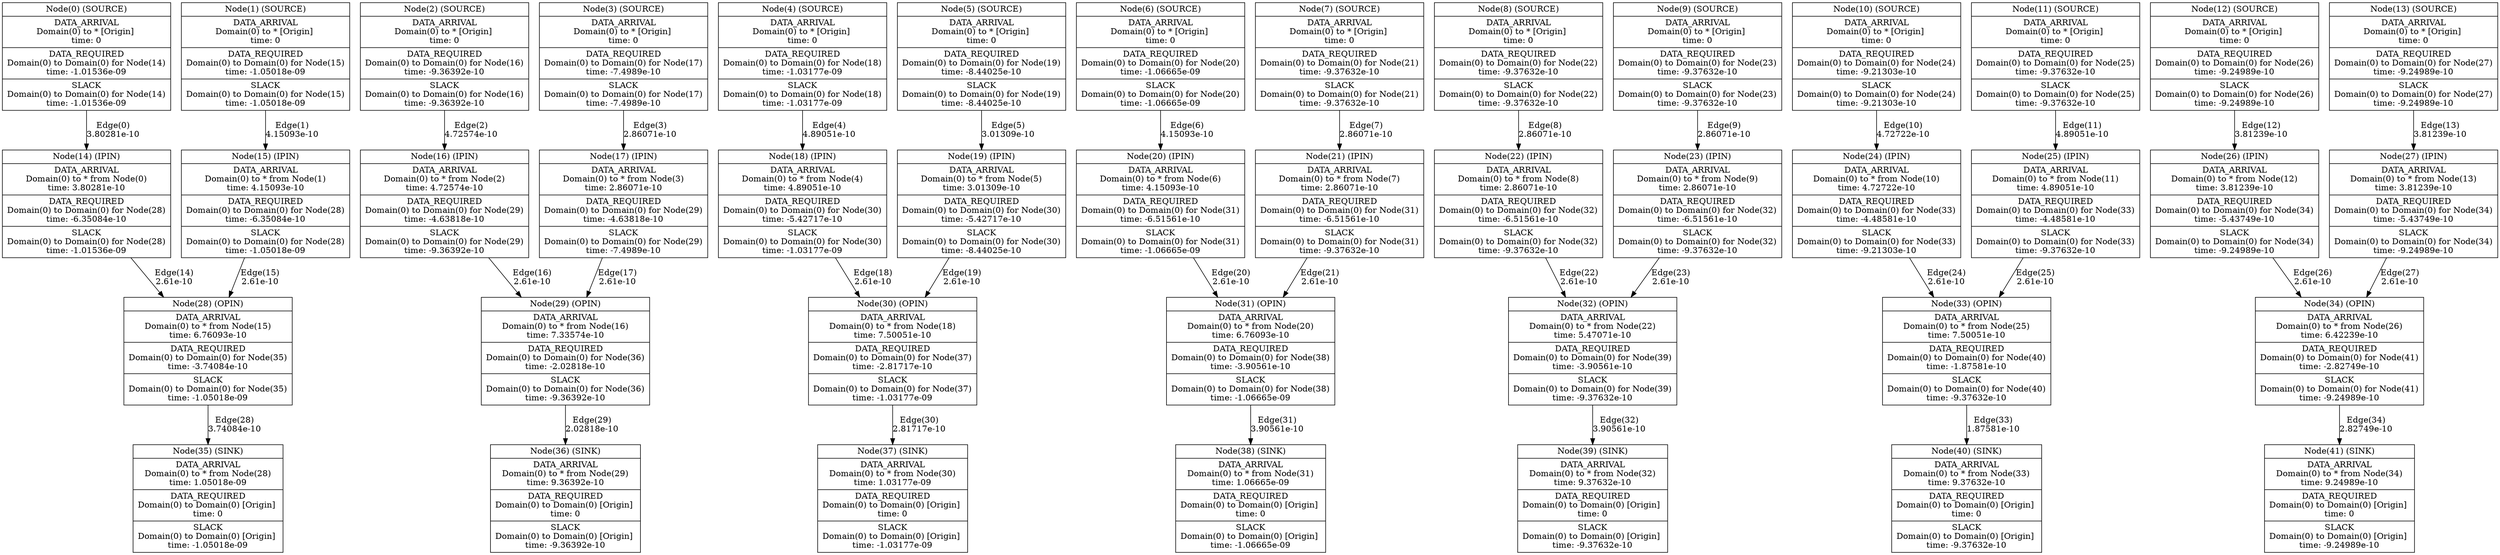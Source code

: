 digraph G {
	node[shape=record]
	node0[label="{Node(0) (SOURCE) | {DATA_ARRIVAL\nDomain(0) to * [Origin] \ntime: 0} | {DATA_REQUIRED\nDomain(0) to Domain(0) for Node(14)\ntime: -1.01536e-09} | {SLACK\nDomain(0) to Domain(0) for Node(14)\ntime: -1.01536e-09}}"]
	node1[label="{Node(1) (SOURCE) | {DATA_ARRIVAL\nDomain(0) to * [Origin] \ntime: 0} | {DATA_REQUIRED\nDomain(0) to Domain(0) for Node(15)\ntime: -1.05018e-09} | {SLACK\nDomain(0) to Domain(0) for Node(15)\ntime: -1.05018e-09}}"]
	node2[label="{Node(2) (SOURCE) | {DATA_ARRIVAL\nDomain(0) to * [Origin] \ntime: 0} | {DATA_REQUIRED\nDomain(0) to Domain(0) for Node(16)\ntime: -9.36392e-10} | {SLACK\nDomain(0) to Domain(0) for Node(16)\ntime: -9.36392e-10}}"]
	node3[label="{Node(3) (SOURCE) | {DATA_ARRIVAL\nDomain(0) to * [Origin] \ntime: 0} | {DATA_REQUIRED\nDomain(0) to Domain(0) for Node(17)\ntime: -7.4989e-10} | {SLACK\nDomain(0) to Domain(0) for Node(17)\ntime: -7.4989e-10}}"]
	node4[label="{Node(4) (SOURCE) | {DATA_ARRIVAL\nDomain(0) to * [Origin] \ntime: 0} | {DATA_REQUIRED\nDomain(0) to Domain(0) for Node(18)\ntime: -1.03177e-09} | {SLACK\nDomain(0) to Domain(0) for Node(18)\ntime: -1.03177e-09}}"]
	node5[label="{Node(5) (SOURCE) | {DATA_ARRIVAL\nDomain(0) to * [Origin] \ntime: 0} | {DATA_REQUIRED\nDomain(0) to Domain(0) for Node(19)\ntime: -8.44025e-10} | {SLACK\nDomain(0) to Domain(0) for Node(19)\ntime: -8.44025e-10}}"]
	node6[label="{Node(6) (SOURCE) | {DATA_ARRIVAL\nDomain(0) to * [Origin] \ntime: 0} | {DATA_REQUIRED\nDomain(0) to Domain(0) for Node(20)\ntime: -1.06665e-09} | {SLACK\nDomain(0) to Domain(0) for Node(20)\ntime: -1.06665e-09}}"]
	node7[label="{Node(7) (SOURCE) | {DATA_ARRIVAL\nDomain(0) to * [Origin] \ntime: 0} | {DATA_REQUIRED\nDomain(0) to Domain(0) for Node(21)\ntime: -9.37632e-10} | {SLACK\nDomain(0) to Domain(0) for Node(21)\ntime: -9.37632e-10}}"]
	node8[label="{Node(8) (SOURCE) | {DATA_ARRIVAL\nDomain(0) to * [Origin] \ntime: 0} | {DATA_REQUIRED\nDomain(0) to Domain(0) for Node(22)\ntime: -9.37632e-10} | {SLACK\nDomain(0) to Domain(0) for Node(22)\ntime: -9.37632e-10}}"]
	node9[label="{Node(9) (SOURCE) | {DATA_ARRIVAL\nDomain(0) to * [Origin] \ntime: 0} | {DATA_REQUIRED\nDomain(0) to Domain(0) for Node(23)\ntime: -9.37632e-10} | {SLACK\nDomain(0) to Domain(0) for Node(23)\ntime: -9.37632e-10}}"]
	node10[label="{Node(10) (SOURCE) | {DATA_ARRIVAL\nDomain(0) to * [Origin] \ntime: 0} | {DATA_REQUIRED\nDomain(0) to Domain(0) for Node(24)\ntime: -9.21303e-10} | {SLACK\nDomain(0) to Domain(0) for Node(24)\ntime: -9.21303e-10}}"]
	node11[label="{Node(11) (SOURCE) | {DATA_ARRIVAL\nDomain(0) to * [Origin] \ntime: 0} | {DATA_REQUIRED\nDomain(0) to Domain(0) for Node(25)\ntime: -9.37632e-10} | {SLACK\nDomain(0) to Domain(0) for Node(25)\ntime: -9.37632e-10}}"]
	node12[label="{Node(12) (SOURCE) | {DATA_ARRIVAL\nDomain(0) to * [Origin] \ntime: 0} | {DATA_REQUIRED\nDomain(0) to Domain(0) for Node(26)\ntime: -9.24989e-10} | {SLACK\nDomain(0) to Domain(0) for Node(26)\ntime: -9.24989e-10}}"]
	node13[label="{Node(13) (SOURCE) | {DATA_ARRIVAL\nDomain(0) to * [Origin] \ntime: 0} | {DATA_REQUIRED\nDomain(0) to Domain(0) for Node(27)\ntime: -9.24989e-10} | {SLACK\nDomain(0) to Domain(0) for Node(27)\ntime: -9.24989e-10}}"]
	node14[label="{Node(14) (IPIN) | {DATA_ARRIVAL\nDomain(0) to * from Node(0)\ntime: 3.80281e-10} | {DATA_REQUIRED\nDomain(0) to Domain(0) for Node(28)\ntime: -6.35084e-10} | {SLACK\nDomain(0) to Domain(0) for Node(28)\ntime: -1.01536e-09}}"]
	node15[label="{Node(15) (IPIN) | {DATA_ARRIVAL\nDomain(0) to * from Node(1)\ntime: 4.15093e-10} | {DATA_REQUIRED\nDomain(0) to Domain(0) for Node(28)\ntime: -6.35084e-10} | {SLACK\nDomain(0) to Domain(0) for Node(28)\ntime: -1.05018e-09}}"]
	node16[label="{Node(16) (IPIN) | {DATA_ARRIVAL\nDomain(0) to * from Node(2)\ntime: 4.72574e-10} | {DATA_REQUIRED\nDomain(0) to Domain(0) for Node(29)\ntime: -4.63818e-10} | {SLACK\nDomain(0) to Domain(0) for Node(29)\ntime: -9.36392e-10}}"]
	node17[label="{Node(17) (IPIN) | {DATA_ARRIVAL\nDomain(0) to * from Node(3)\ntime: 2.86071e-10} | {DATA_REQUIRED\nDomain(0) to Domain(0) for Node(29)\ntime: -4.63818e-10} | {SLACK\nDomain(0) to Domain(0) for Node(29)\ntime: -7.4989e-10}}"]
	node18[label="{Node(18) (IPIN) | {DATA_ARRIVAL\nDomain(0) to * from Node(4)\ntime: 4.89051e-10} | {DATA_REQUIRED\nDomain(0) to Domain(0) for Node(30)\ntime: -5.42717e-10} | {SLACK\nDomain(0) to Domain(0) for Node(30)\ntime: -1.03177e-09}}"]
	node19[label="{Node(19) (IPIN) | {DATA_ARRIVAL\nDomain(0) to * from Node(5)\ntime: 3.01309e-10} | {DATA_REQUIRED\nDomain(0) to Domain(0) for Node(30)\ntime: -5.42717e-10} | {SLACK\nDomain(0) to Domain(0) for Node(30)\ntime: -8.44025e-10}}"]
	node20[label="{Node(20) (IPIN) | {DATA_ARRIVAL\nDomain(0) to * from Node(6)\ntime: 4.15093e-10} | {DATA_REQUIRED\nDomain(0) to Domain(0) for Node(31)\ntime: -6.51561e-10} | {SLACK\nDomain(0) to Domain(0) for Node(31)\ntime: -1.06665e-09}}"]
	node21[label="{Node(21) (IPIN) | {DATA_ARRIVAL\nDomain(0) to * from Node(7)\ntime: 2.86071e-10} | {DATA_REQUIRED\nDomain(0) to Domain(0) for Node(31)\ntime: -6.51561e-10} | {SLACK\nDomain(0) to Domain(0) for Node(31)\ntime: -9.37632e-10}}"]
	node22[label="{Node(22) (IPIN) | {DATA_ARRIVAL\nDomain(0) to * from Node(8)\ntime: 2.86071e-10} | {DATA_REQUIRED\nDomain(0) to Domain(0) for Node(32)\ntime: -6.51561e-10} | {SLACK\nDomain(0) to Domain(0) for Node(32)\ntime: -9.37632e-10}}"]
	node23[label="{Node(23) (IPIN) | {DATA_ARRIVAL\nDomain(0) to * from Node(9)\ntime: 2.86071e-10} | {DATA_REQUIRED\nDomain(0) to Domain(0) for Node(32)\ntime: -6.51561e-10} | {SLACK\nDomain(0) to Domain(0) for Node(32)\ntime: -9.37632e-10}}"]
	node24[label="{Node(24) (IPIN) | {DATA_ARRIVAL\nDomain(0) to * from Node(10)\ntime: 4.72722e-10} | {DATA_REQUIRED\nDomain(0) to Domain(0) for Node(33)\ntime: -4.48581e-10} | {SLACK\nDomain(0) to Domain(0) for Node(33)\ntime: -9.21303e-10}}"]
	node25[label="{Node(25) (IPIN) | {DATA_ARRIVAL\nDomain(0) to * from Node(11)\ntime: 4.89051e-10} | {DATA_REQUIRED\nDomain(0) to Domain(0) for Node(33)\ntime: -4.48581e-10} | {SLACK\nDomain(0) to Domain(0) for Node(33)\ntime: -9.37632e-10}}"]
	node26[label="{Node(26) (IPIN) | {DATA_ARRIVAL\nDomain(0) to * from Node(12)\ntime: 3.81239e-10} | {DATA_REQUIRED\nDomain(0) to Domain(0) for Node(34)\ntime: -5.43749e-10} | {SLACK\nDomain(0) to Domain(0) for Node(34)\ntime: -9.24989e-10}}"]
	node27[label="{Node(27) (IPIN) | {DATA_ARRIVAL\nDomain(0) to * from Node(13)\ntime: 3.81239e-10} | {DATA_REQUIRED\nDomain(0) to Domain(0) for Node(34)\ntime: -5.43749e-10} | {SLACK\nDomain(0) to Domain(0) for Node(34)\ntime: -9.24989e-10}}"]
	node28[label="{Node(28) (OPIN) | {DATA_ARRIVAL\nDomain(0) to * from Node(15)\ntime: 6.76093e-10} | {DATA_REQUIRED\nDomain(0) to Domain(0) for Node(35)\ntime: -3.74084e-10} | {SLACK\nDomain(0) to Domain(0) for Node(35)\ntime: -1.05018e-09}}"]
	node29[label="{Node(29) (OPIN) | {DATA_ARRIVAL\nDomain(0) to * from Node(16)\ntime: 7.33574e-10} | {DATA_REQUIRED\nDomain(0) to Domain(0) for Node(36)\ntime: -2.02818e-10} | {SLACK\nDomain(0) to Domain(0) for Node(36)\ntime: -9.36392e-10}}"]
	node30[label="{Node(30) (OPIN) | {DATA_ARRIVAL\nDomain(0) to * from Node(18)\ntime: 7.50051e-10} | {DATA_REQUIRED\nDomain(0) to Domain(0) for Node(37)\ntime: -2.81717e-10} | {SLACK\nDomain(0) to Domain(0) for Node(37)\ntime: -1.03177e-09}}"]
	node31[label="{Node(31) (OPIN) | {DATA_ARRIVAL\nDomain(0) to * from Node(20)\ntime: 6.76093e-10} | {DATA_REQUIRED\nDomain(0) to Domain(0) for Node(38)\ntime: -3.90561e-10} | {SLACK\nDomain(0) to Domain(0) for Node(38)\ntime: -1.06665e-09}}"]
	node32[label="{Node(32) (OPIN) | {DATA_ARRIVAL\nDomain(0) to * from Node(22)\ntime: 5.47071e-10} | {DATA_REQUIRED\nDomain(0) to Domain(0) for Node(39)\ntime: -3.90561e-10} | {SLACK\nDomain(0) to Domain(0) for Node(39)\ntime: -9.37632e-10}}"]
	node33[label="{Node(33) (OPIN) | {DATA_ARRIVAL\nDomain(0) to * from Node(25)\ntime: 7.50051e-10} | {DATA_REQUIRED\nDomain(0) to Domain(0) for Node(40)\ntime: -1.87581e-10} | {SLACK\nDomain(0) to Domain(0) for Node(40)\ntime: -9.37632e-10}}"]
	node34[label="{Node(34) (OPIN) | {DATA_ARRIVAL\nDomain(0) to * from Node(26)\ntime: 6.42239e-10} | {DATA_REQUIRED\nDomain(0) to Domain(0) for Node(41)\ntime: -2.82749e-10} | {SLACK\nDomain(0) to Domain(0) for Node(41)\ntime: -9.24989e-10}}"]
	node35[label="{Node(35) (SINK) | {DATA_ARRIVAL\nDomain(0) to * from Node(28)\ntime: 1.05018e-09} | {DATA_REQUIRED\nDomain(0) to Domain(0) [Origin] \ntime: 0} | {SLACK\nDomain(0) to Domain(0) [Origin] \ntime: -1.05018e-09}}"]
	node36[label="{Node(36) (SINK) | {DATA_ARRIVAL\nDomain(0) to * from Node(29)\ntime: 9.36392e-10} | {DATA_REQUIRED\nDomain(0) to Domain(0) [Origin] \ntime: 0} | {SLACK\nDomain(0) to Domain(0) [Origin] \ntime: -9.36392e-10}}"]
	node37[label="{Node(37) (SINK) | {DATA_ARRIVAL\nDomain(0) to * from Node(30)\ntime: 1.03177e-09} | {DATA_REQUIRED\nDomain(0) to Domain(0) [Origin] \ntime: 0} | {SLACK\nDomain(0) to Domain(0) [Origin] \ntime: -1.03177e-09}}"]
	node38[label="{Node(38) (SINK) | {DATA_ARRIVAL\nDomain(0) to * from Node(31)\ntime: 1.06665e-09} | {DATA_REQUIRED\nDomain(0) to Domain(0) [Origin] \ntime: 0} | {SLACK\nDomain(0) to Domain(0) [Origin] \ntime: -1.06665e-09}}"]
	node39[label="{Node(39) (SINK) | {DATA_ARRIVAL\nDomain(0) to * from Node(32)\ntime: 9.37632e-10} | {DATA_REQUIRED\nDomain(0) to Domain(0) [Origin] \ntime: 0} | {SLACK\nDomain(0) to Domain(0) [Origin] \ntime: -9.37632e-10}}"]
	node40[label="{Node(40) (SINK) | {DATA_ARRIVAL\nDomain(0) to * from Node(33)\ntime: 9.37632e-10} | {DATA_REQUIRED\nDomain(0) to Domain(0) [Origin] \ntime: 0} | {SLACK\nDomain(0) to Domain(0) [Origin] \ntime: -9.37632e-10}}"]
	node41[label="{Node(41) (SINK) | {DATA_ARRIVAL\nDomain(0) to * from Node(34)\ntime: 9.24989e-10} | {DATA_REQUIRED\nDomain(0) to Domain(0) [Origin] \ntime: 0} | {SLACK\nDomain(0) to Domain(0) [Origin] \ntime: -9.24989e-10}}"]
	{rank = same; node0; node1; node2; node3; node4; node5; node6; node7; node8; node9; node10; node11; node12; node13; }
	{rank = same; node14; node15; node16; node17; node18; node19; node20; node21; node22; node23; node24; node25; node26; node27; }
	{rank = same; node28; node29; node30; node31; node32; node33; node34; }
	{rank = same; node35; node36; node37; node38; node39; node40; node41; }
	node0 -> node14 [ label="Edge(0)\n3.80281e-10"];
	node1 -> node15 [ label="Edge(1)\n4.15093e-10"];
	node2 -> node16 [ label="Edge(2)\n4.72574e-10"];
	node3 -> node17 [ label="Edge(3)\n2.86071e-10"];
	node4 -> node18 [ label="Edge(4)\n4.89051e-10"];
	node5 -> node19 [ label="Edge(5)\n3.01309e-10"];
	node6 -> node20 [ label="Edge(6)\n4.15093e-10"];
	node7 -> node21 [ label="Edge(7)\n2.86071e-10"];
	node8 -> node22 [ label="Edge(8)\n2.86071e-10"];
	node9 -> node23 [ label="Edge(9)\n2.86071e-10"];
	node10 -> node24 [ label="Edge(10)\n4.72722e-10"];
	node11 -> node25 [ label="Edge(11)\n4.89051e-10"];
	node12 -> node26 [ label="Edge(12)\n3.81239e-10"];
	node13 -> node27 [ label="Edge(13)\n3.81239e-10"];
	node14 -> node28 [ label="Edge(14)\n2.61e-10"];
	node15 -> node28 [ label="Edge(15)\n2.61e-10"];
	node16 -> node29 [ label="Edge(16)\n2.61e-10"];
	node17 -> node29 [ label="Edge(17)\n2.61e-10"];
	node18 -> node30 [ label="Edge(18)\n2.61e-10"];
	node19 -> node30 [ label="Edge(19)\n2.61e-10"];
	node20 -> node31 [ label="Edge(20)\n2.61e-10"];
	node21 -> node31 [ label="Edge(21)\n2.61e-10"];
	node22 -> node32 [ label="Edge(22)\n2.61e-10"];
	node23 -> node32 [ label="Edge(23)\n2.61e-10"];
	node24 -> node33 [ label="Edge(24)\n2.61e-10"];
	node25 -> node33 [ label="Edge(25)\n2.61e-10"];
	node26 -> node34 [ label="Edge(26)\n2.61e-10"];
	node27 -> node34 [ label="Edge(27)\n2.61e-10"];
	node28 -> node35 [ label="Edge(28)\n3.74084e-10"];
	node29 -> node36 [ label="Edge(29)\n2.02818e-10"];
	node30 -> node37 [ label="Edge(30)\n2.81717e-10"];
	node31 -> node38 [ label="Edge(31)\n3.90561e-10"];
	node32 -> node39 [ label="Edge(32)\n3.90561e-10"];
	node33 -> node40 [ label="Edge(33)\n1.87581e-10"];
	node34 -> node41 [ label="Edge(34)\n2.82749e-10"];
}
